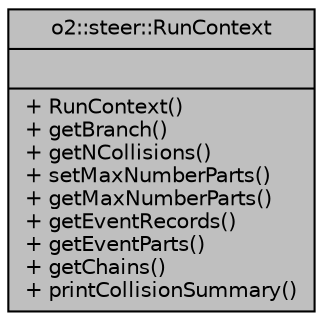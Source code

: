 digraph "o2::steer::RunContext"
{
 // INTERACTIVE_SVG=YES
  bgcolor="transparent";
  edge [fontname="Helvetica",fontsize="10",labelfontname="Helvetica",labelfontsize="10"];
  node [fontname="Helvetica",fontsize="10",shape=record];
  Node1 [label="{o2::steer::RunContext\n||+ RunContext()\l+ getBranch()\l+ getNCollisions()\l+ setMaxNumberParts()\l+ getMaxNumberParts()\l+ getEventRecords()\l+ getEventParts()\l+ getChains()\l+ printCollisionSummary()\l}",height=0.2,width=0.4,color="black", fillcolor="grey75", style="filled" fontcolor="black"];
}
